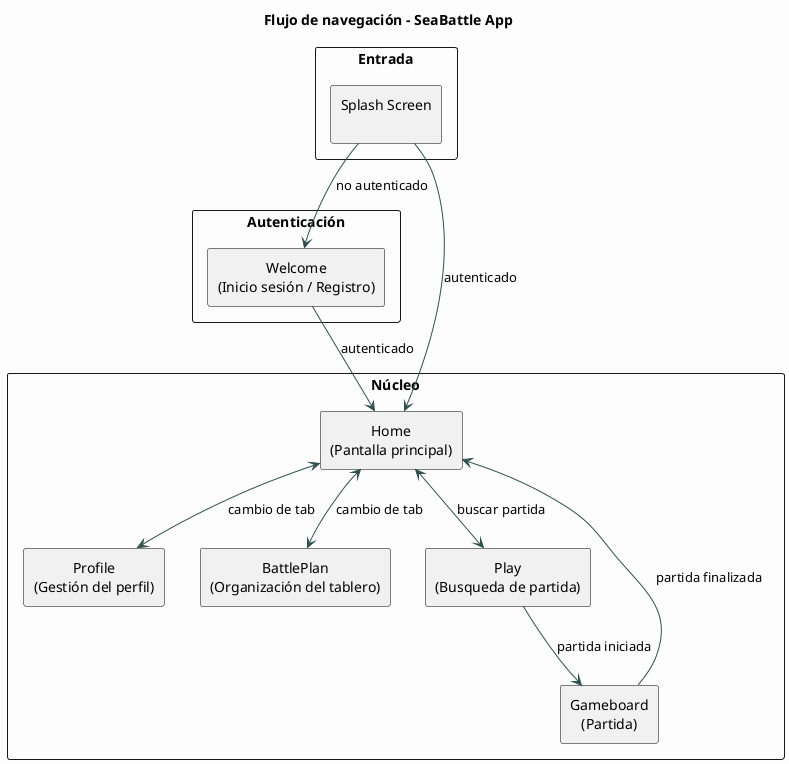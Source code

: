 @startuml
title Flujo de navegación - SeaBattle App

skinparam componentStyle rectangle
skinparam packageStyle rectangle
skinparam defaultTextAlignment center
skinparam ArrowColor DarkSlateGray
skinparam ComponentBorderColor Black
skinparam BackgroundColor #fdfdfd

package "Entrada" {
    component "Splash Screen\n" as SplashScreen
}

package "Autenticación" {
    component "Welcome\n(Inicio sesión / Registro)" as Welcome
}

package "Núcleo" {
    component "Home\n(Pantalla principal)" as Home
    component "Profile\n(Gestión del perfil)" as Profile
    component "BattlePlan\n(Organización del tablero)" as BattlePlan
    component "Play\n(Busqueda de partida)" as Play
    component "Gameboard\n(Partida)" as Gameboard
}

' Flujo principal
SplashScreen --> Welcome : no autenticado
SplashScreen --> Home : autenticado

Welcome --> Home : autenticado

' Navegación interna desde Home
Home <--> Play : buscar partida
Home <--> BattlePlan : cambio de tab
Home <--> Profile : cambio de tab

' Flujo dentro del juego
Play --> Gameboard : partida iniciada
Gameboard --> Home : partida finalizada

@enduml
